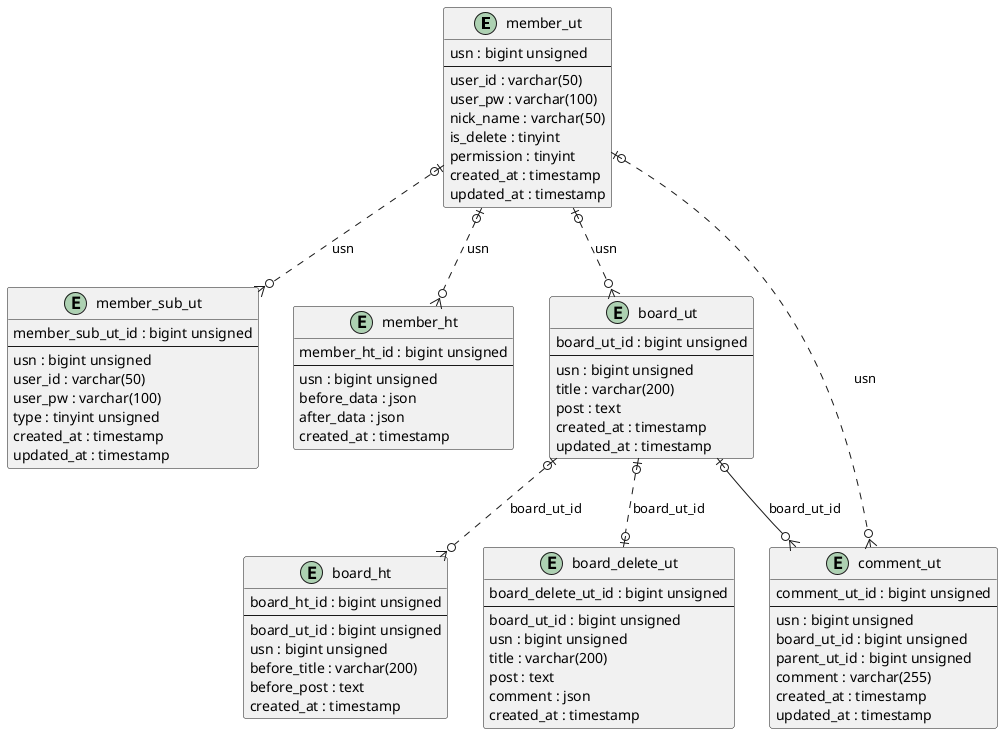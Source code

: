 @startuml
'https://docs.google.com/spreadsheets/d/17_o1Sys_XAPWzm45wTlv57WyS9zAWIb-IyHPZO2fBqE/edit#gid=271782268

entity "member_ut" as member_ut {
  usn : bigint unsigned
  --
  user_id : varchar(50)
  user_pw : varchar(100)
  nick_name : varchar(50)
  is_delete : tinyint
  permission : tinyint
  created_at : timestamp
  updated_at : timestamp
}
' member_sub)ut 테이블 이름을 명시적을호 준회원 테이블로.
entity "member_sub_ut" as member_sub_ut {
  member_sub_ut_id : bigint unsigned
  --
  usn : bigint unsigned
  user_id : varchar(50)
  user_pw : varchar(100)
  type : tinyint unsigned
  created_at : timestamp
  updated_at : timestamp
}

entity "member_ht" as member_ht {
  member_ht_id : bigint unsigned
  --
  usn : bigint unsigned
  before_data : json
  after_data : json
  created_at : timestamp
}

entity "board_ut" as board_ut {
  board_ut_id : bigint unsigned
  --
  usn : bigint unsigned
  title : varchar(200)
  post : text 
  created_at : timestamp
  updated_at : timestamp
}

entity "board_ht" as board_ht {
  board_ht_id : bigint unsigned
  --
  board_ut_id : bigint unsigned
  usn : bigint unsigned
  before_title : varchar(200)
  before_post : text 
  created_at : timestamp
}

entity "board_delete_ut" as board_delete_ut {
  board_delete_ut_id : bigint unsigned
  --
  board_ut_id : bigint unsigned
  usn : bigint unsigned
  title : varchar(200)
  post : text 
  comment : json
  created_at : timestamp
}

entity "comment_ut" as comment_ut {
  comment_ut_id : bigint unsigned
  --
  usn : bigint unsigned
  board_ut_id : bigint unsigned
  parent_ut_id : bigint unsigned
  comment : varchar(255)
  created_at : timestamp
  updated_at : timestamp
}


'--
member_ut |o..o{ member_sub_ut : usn
member_ut |o..o{ member_ht : usn

member_ut |o..o{ board_ut : usn
board_ut |o..o| board_delete_ut : board_ut_id
board_ut |o..o{ board_ht : board_ut_id
board_ut |o--o{ comment_ut : board_ut_id

member_ut |o..o{ comment_ut : usn
@enduml